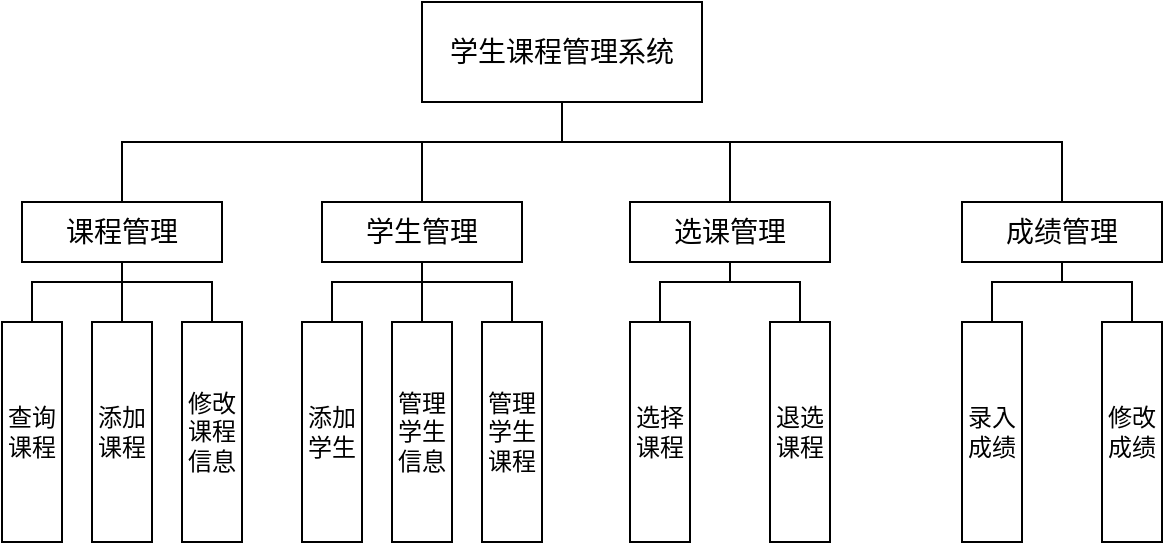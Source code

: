 <mxfile version="21.0.6" type="github">
  <diagram name="第 1 页" id="ZKQgenZqyvktRb8qP5nn">
    <mxGraphModel dx="594" dy="530" grid="1" gridSize="10" guides="1" tooltips="1" connect="1" arrows="1" fold="1" page="1" pageScale="1" pageWidth="827" pageHeight="1169" math="0" shadow="0">
      <root>
        <mxCell id="0" />
        <mxCell id="1" parent="0" />
        <mxCell id="bRnCnBUYUYHnlaFGCwYw-6" style="edgeStyle=orthogonalEdgeStyle;rounded=0;orthogonalLoop=1;jettySize=auto;html=1;entryX=0.5;entryY=0;entryDx=0;entryDy=0;endArrow=none;endFill=0;" edge="1" parent="1" source="bRnCnBUYUYHnlaFGCwYw-1" target="bRnCnBUYUYHnlaFGCwYw-3">
          <mxGeometry relative="1" as="geometry">
            <Array as="points">
              <mxPoint x="380" y="160" />
              <mxPoint x="160" y="160" />
            </Array>
          </mxGeometry>
        </mxCell>
        <mxCell id="bRnCnBUYUYHnlaFGCwYw-7" style="edgeStyle=orthogonalEdgeStyle;rounded=0;orthogonalLoop=1;jettySize=auto;html=1;entryX=0.5;entryY=0;entryDx=0;entryDy=0;endArrow=none;endFill=0;" edge="1" parent="1" source="bRnCnBUYUYHnlaFGCwYw-1" target="bRnCnBUYUYHnlaFGCwYw-2">
          <mxGeometry relative="1" as="geometry">
            <Array as="points">
              <mxPoint x="380" y="160" />
              <mxPoint x="310" y="160" />
            </Array>
          </mxGeometry>
        </mxCell>
        <mxCell id="bRnCnBUYUYHnlaFGCwYw-8" style="edgeStyle=orthogonalEdgeStyle;rounded=0;orthogonalLoop=1;jettySize=auto;html=1;entryX=0.5;entryY=0;entryDx=0;entryDy=0;endArrow=none;endFill=0;" edge="1" parent="1" source="bRnCnBUYUYHnlaFGCwYw-1" target="bRnCnBUYUYHnlaFGCwYw-4">
          <mxGeometry relative="1" as="geometry">
            <Array as="points">
              <mxPoint x="380" y="160" />
              <mxPoint x="464" y="160" />
            </Array>
          </mxGeometry>
        </mxCell>
        <mxCell id="bRnCnBUYUYHnlaFGCwYw-9" style="edgeStyle=orthogonalEdgeStyle;rounded=0;orthogonalLoop=1;jettySize=auto;html=1;endArrow=none;endFill=0;entryX=0.5;entryY=0;entryDx=0;entryDy=0;" edge="1" parent="1" source="bRnCnBUYUYHnlaFGCwYw-1" target="bRnCnBUYUYHnlaFGCwYw-5">
          <mxGeometry relative="1" as="geometry">
            <Array as="points">
              <mxPoint x="380" y="160" />
              <mxPoint x="630" y="160" />
            </Array>
          </mxGeometry>
        </mxCell>
        <mxCell id="bRnCnBUYUYHnlaFGCwYw-1" value="&lt;font style=&quot;font-size: 14px;&quot;&gt;学生课程管理系统&lt;/font&gt;" style="rounded=0;whiteSpace=wrap;html=1;" vertex="1" parent="1">
          <mxGeometry x="310" y="90" width="140" height="50" as="geometry" />
        </mxCell>
        <mxCell id="bRnCnBUYUYHnlaFGCwYw-23" style="edgeStyle=orthogonalEdgeStyle;rounded=0;orthogonalLoop=1;jettySize=auto;html=1;endArrow=none;endFill=0;" edge="1" parent="1" source="bRnCnBUYUYHnlaFGCwYw-2" target="bRnCnBUYUYHnlaFGCwYw-13">
          <mxGeometry relative="1" as="geometry">
            <Array as="points">
              <mxPoint x="310" y="230" />
              <mxPoint x="265" y="230" />
            </Array>
          </mxGeometry>
        </mxCell>
        <mxCell id="bRnCnBUYUYHnlaFGCwYw-24" style="edgeStyle=orthogonalEdgeStyle;rounded=0;orthogonalLoop=1;jettySize=auto;html=1;entryX=0.5;entryY=0;entryDx=0;entryDy=0;endArrow=none;endFill=0;" edge="1" parent="1" source="bRnCnBUYUYHnlaFGCwYw-2" target="bRnCnBUYUYHnlaFGCwYw-14">
          <mxGeometry relative="1" as="geometry" />
        </mxCell>
        <mxCell id="bRnCnBUYUYHnlaFGCwYw-25" style="edgeStyle=orthogonalEdgeStyle;rounded=0;orthogonalLoop=1;jettySize=auto;html=1;entryX=0.5;entryY=0;entryDx=0;entryDy=0;endArrow=none;endFill=0;" edge="1" parent="1" source="bRnCnBUYUYHnlaFGCwYw-2" target="bRnCnBUYUYHnlaFGCwYw-15">
          <mxGeometry relative="1" as="geometry">
            <Array as="points">
              <mxPoint x="310" y="230" />
              <mxPoint x="355" y="230" />
            </Array>
          </mxGeometry>
        </mxCell>
        <mxCell id="bRnCnBUYUYHnlaFGCwYw-2" value="&lt;font style=&quot;font-size: 14px;&quot;&gt;学生管理&lt;/font&gt;" style="rounded=0;whiteSpace=wrap;html=1;" vertex="1" parent="1">
          <mxGeometry x="260" y="190" width="100" height="30" as="geometry" />
        </mxCell>
        <mxCell id="bRnCnBUYUYHnlaFGCwYw-20" style="edgeStyle=orthogonalEdgeStyle;rounded=0;orthogonalLoop=1;jettySize=auto;html=1;entryX=0.5;entryY=0;entryDx=0;entryDy=0;endArrow=none;endFill=0;" edge="1" parent="1" source="bRnCnBUYUYHnlaFGCwYw-3" target="bRnCnBUYUYHnlaFGCwYw-10">
          <mxGeometry relative="1" as="geometry">
            <Array as="points">
              <mxPoint x="160" y="230" />
              <mxPoint x="115" y="230" />
            </Array>
          </mxGeometry>
        </mxCell>
        <mxCell id="bRnCnBUYUYHnlaFGCwYw-21" style="edgeStyle=orthogonalEdgeStyle;rounded=0;orthogonalLoop=1;jettySize=auto;html=1;entryX=0.5;entryY=0;entryDx=0;entryDy=0;endArrow=none;endFill=0;" edge="1" parent="1" source="bRnCnBUYUYHnlaFGCwYw-3" target="bRnCnBUYUYHnlaFGCwYw-11">
          <mxGeometry relative="1" as="geometry" />
        </mxCell>
        <mxCell id="bRnCnBUYUYHnlaFGCwYw-22" style="edgeStyle=orthogonalEdgeStyle;rounded=0;orthogonalLoop=1;jettySize=auto;html=1;entryX=0.5;entryY=0;entryDx=0;entryDy=0;endArrow=none;endFill=0;" edge="1" parent="1" source="bRnCnBUYUYHnlaFGCwYw-3" target="bRnCnBUYUYHnlaFGCwYw-12">
          <mxGeometry relative="1" as="geometry">
            <Array as="points">
              <mxPoint x="160" y="230" />
              <mxPoint x="205" y="230" />
            </Array>
          </mxGeometry>
        </mxCell>
        <mxCell id="bRnCnBUYUYHnlaFGCwYw-3" value="&lt;span style=&quot;font-size: 14px;&quot;&gt;课程管理&lt;/span&gt;" style="rounded=0;whiteSpace=wrap;html=1;" vertex="1" parent="1">
          <mxGeometry x="110" y="190" width="100" height="30" as="geometry" />
        </mxCell>
        <mxCell id="bRnCnBUYUYHnlaFGCwYw-26" style="edgeStyle=orthogonalEdgeStyle;rounded=0;orthogonalLoop=1;jettySize=auto;html=1;endArrow=none;endFill=0;" edge="1" parent="1" source="bRnCnBUYUYHnlaFGCwYw-4" target="bRnCnBUYUYHnlaFGCwYw-16">
          <mxGeometry relative="1" as="geometry">
            <Array as="points">
              <mxPoint x="464" y="230" />
              <mxPoint x="429" y="230" />
            </Array>
          </mxGeometry>
        </mxCell>
        <mxCell id="bRnCnBUYUYHnlaFGCwYw-27" style="edgeStyle=orthogonalEdgeStyle;rounded=0;orthogonalLoop=1;jettySize=auto;html=1;entryX=0.5;entryY=0;entryDx=0;entryDy=0;endArrow=none;endFill=0;" edge="1" parent="1" source="bRnCnBUYUYHnlaFGCwYw-4" target="bRnCnBUYUYHnlaFGCwYw-17">
          <mxGeometry relative="1" as="geometry">
            <Array as="points">
              <mxPoint x="464" y="230" />
              <mxPoint x="499" y="230" />
            </Array>
          </mxGeometry>
        </mxCell>
        <mxCell id="bRnCnBUYUYHnlaFGCwYw-4" value="&lt;span style=&quot;font-size: 14px;&quot;&gt;选课管理&lt;/span&gt;" style="rounded=0;whiteSpace=wrap;html=1;" vertex="1" parent="1">
          <mxGeometry x="414" y="190" width="100" height="30" as="geometry" />
        </mxCell>
        <mxCell id="bRnCnBUYUYHnlaFGCwYw-28" style="edgeStyle=orthogonalEdgeStyle;rounded=0;orthogonalLoop=1;jettySize=auto;html=1;endArrow=none;endFill=0;" edge="1" parent="1" source="bRnCnBUYUYHnlaFGCwYw-5" target="bRnCnBUYUYHnlaFGCwYw-18">
          <mxGeometry relative="1" as="geometry">
            <Array as="points">
              <mxPoint x="630" y="230" />
              <mxPoint x="595" y="230" />
            </Array>
          </mxGeometry>
        </mxCell>
        <mxCell id="bRnCnBUYUYHnlaFGCwYw-29" style="edgeStyle=orthogonalEdgeStyle;rounded=0;orthogonalLoop=1;jettySize=auto;html=1;entryX=0.5;entryY=0;entryDx=0;entryDy=0;endArrow=none;endFill=0;" edge="1" parent="1" source="bRnCnBUYUYHnlaFGCwYw-5" target="bRnCnBUYUYHnlaFGCwYw-19">
          <mxGeometry relative="1" as="geometry">
            <Array as="points">
              <mxPoint x="630" y="230" />
              <mxPoint x="665" y="230" />
            </Array>
          </mxGeometry>
        </mxCell>
        <mxCell id="bRnCnBUYUYHnlaFGCwYw-5" value="&lt;span style=&quot;font-size: 14px;&quot;&gt;成绩管理&lt;/span&gt;" style="rounded=0;whiteSpace=wrap;html=1;" vertex="1" parent="1">
          <mxGeometry x="580" y="190" width="100" height="30" as="geometry" />
        </mxCell>
        <mxCell id="bRnCnBUYUYHnlaFGCwYw-10" value="查询课程" style="rounded=0;whiteSpace=wrap;html=1;" vertex="1" parent="1">
          <mxGeometry x="100" y="250" width="30" height="110" as="geometry" />
        </mxCell>
        <mxCell id="bRnCnBUYUYHnlaFGCwYw-11" value="添加课程" style="rounded=0;whiteSpace=wrap;html=1;" vertex="1" parent="1">
          <mxGeometry x="145" y="250" width="30" height="110" as="geometry" />
        </mxCell>
        <mxCell id="bRnCnBUYUYHnlaFGCwYw-12" value="修改课程信息" style="rounded=0;whiteSpace=wrap;html=1;" vertex="1" parent="1">
          <mxGeometry x="190" y="250" width="30" height="110" as="geometry" />
        </mxCell>
        <mxCell id="bRnCnBUYUYHnlaFGCwYw-13" value="添加学生" style="rounded=0;whiteSpace=wrap;html=1;" vertex="1" parent="1">
          <mxGeometry x="250" y="250" width="30" height="110" as="geometry" />
        </mxCell>
        <mxCell id="bRnCnBUYUYHnlaFGCwYw-14" value="管理学生信息" style="rounded=0;whiteSpace=wrap;html=1;" vertex="1" parent="1">
          <mxGeometry x="295" y="250" width="30" height="110" as="geometry" />
        </mxCell>
        <mxCell id="bRnCnBUYUYHnlaFGCwYw-15" value="管理学生课程" style="rounded=0;whiteSpace=wrap;html=1;" vertex="1" parent="1">
          <mxGeometry x="340" y="250" width="30" height="110" as="geometry" />
        </mxCell>
        <mxCell id="bRnCnBUYUYHnlaFGCwYw-16" value="选择课程" style="rounded=0;whiteSpace=wrap;html=1;" vertex="1" parent="1">
          <mxGeometry x="414" y="250" width="30" height="110" as="geometry" />
        </mxCell>
        <mxCell id="bRnCnBUYUYHnlaFGCwYw-17" value="退选课程" style="rounded=0;whiteSpace=wrap;html=1;" vertex="1" parent="1">
          <mxGeometry x="484" y="250" width="30" height="110" as="geometry" />
        </mxCell>
        <mxCell id="bRnCnBUYUYHnlaFGCwYw-18" value="录入成绩" style="rounded=0;whiteSpace=wrap;html=1;" vertex="1" parent="1">
          <mxGeometry x="580" y="250" width="30" height="110" as="geometry" />
        </mxCell>
        <mxCell id="bRnCnBUYUYHnlaFGCwYw-19" value="修改成绩" style="rounded=0;whiteSpace=wrap;html=1;" vertex="1" parent="1">
          <mxGeometry x="650" y="250" width="30" height="110" as="geometry" />
        </mxCell>
      </root>
    </mxGraphModel>
  </diagram>
</mxfile>
